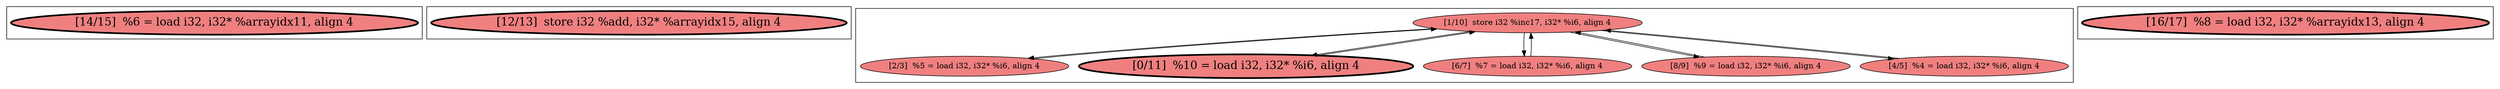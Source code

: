 
digraph G {





subgraph cluster3 {


node143 [penwidth=3.0,fontsize=20,fillcolor=lightcoral,label="[14/15]  %6 = load i32, i32* %arrayidx11, align 4",shape=ellipse,style=filled ]



}

subgraph cluster2 {


node142 [penwidth=3.0,fontsize=20,fillcolor=lightcoral,label="[12/13]  store i32 %add, i32* %arrayidx15, align 4",shape=ellipse,style=filled ]



}

subgraph cluster0 {


node140 [fillcolor=lightcoral,label="[1/10]  store i32 %inc17, i32* %i6, align 4",shape=ellipse,style=filled ]
node137 [fillcolor=lightcoral,label="[2/3]  %5 = load i32, i32* %i6, align 4",shape=ellipse,style=filled ]
node139 [penwidth=3.0,fontsize=20,fillcolor=lightcoral,label="[0/11]  %10 = load i32, i32* %i6, align 4",shape=ellipse,style=filled ]
node138 [fillcolor=lightcoral,label="[6/7]  %7 = load i32, i32* %i6, align 4",shape=ellipse,style=filled ]
node135 [fillcolor=lightcoral,label="[8/9]  %9 = load i32, i32* %i6, align 4",shape=ellipse,style=filled ]
node136 [fillcolor=lightcoral,label="[4/5]  %4 = load i32, i32* %i6, align 4",shape=ellipse,style=filled ]

node139->node140 [ ]
node140->node139 [ ]
node138->node140 [ ]
node140->node138 [ ]
node136->node140 [ ]
node135->node140 [ ]
node140->node137 [ ]
node140->node136 [ ]
node137->node140 [ ]
node140->node135 [ ]


}

subgraph cluster1 {


node141 [penwidth=3.0,fontsize=20,fillcolor=lightcoral,label="[16/17]  %8 = load i32, i32* %arrayidx13, align 4",shape=ellipse,style=filled ]



}

}
